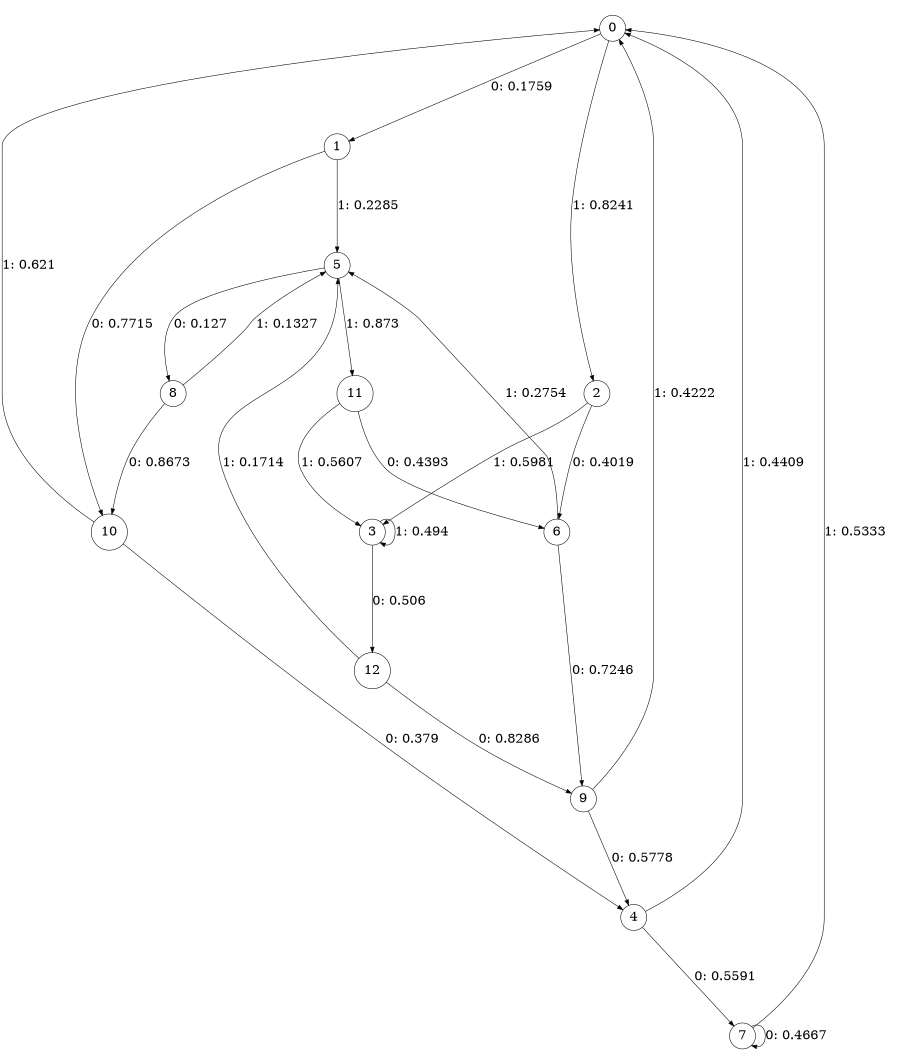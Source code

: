 digraph "ch2concat_phase3_L4" {
size = "6,8.5";
ratio = "fill";
node [shape = circle];
node [fontsize = 24];
edge [fontsize = 24];
0 -> 1 [label = "0: 0.1759   "];
0 -> 2 [label = "1: 0.8241   "];
1 -> 10 [label = "0: 0.7715   "];
1 -> 5 [label = "1: 0.2285   "];
2 -> 6 [label = "0: 0.4019   "];
2 -> 3 [label = "1: 0.5981   "];
3 -> 12 [label = "0: 0.506    "];
3 -> 3 [label = "1: 0.494    "];
4 -> 7 [label = "0: 0.5591   "];
4 -> 0 [label = "1: 0.4409   "];
5 -> 8 [label = "0: 0.127    "];
5 -> 11 [label = "1: 0.873    "];
6 -> 9 [label = "0: 0.7246   "];
6 -> 5 [label = "1: 0.2754   "];
7 -> 7 [label = "0: 0.4667   "];
7 -> 0 [label = "1: 0.5333   "];
8 -> 10 [label = "0: 0.8673   "];
8 -> 5 [label = "1: 0.1327   "];
9 -> 4 [label = "0: 0.5778   "];
9 -> 0 [label = "1: 0.4222   "];
10 -> 4 [label = "0: 0.379    "];
10 -> 0 [label = "1: 0.621    "];
11 -> 6 [label = "0: 0.4393   "];
11 -> 3 [label = "1: 0.5607   "];
12 -> 9 [label = "0: 0.8286   "];
12 -> 5 [label = "1: 0.1714   "];
}